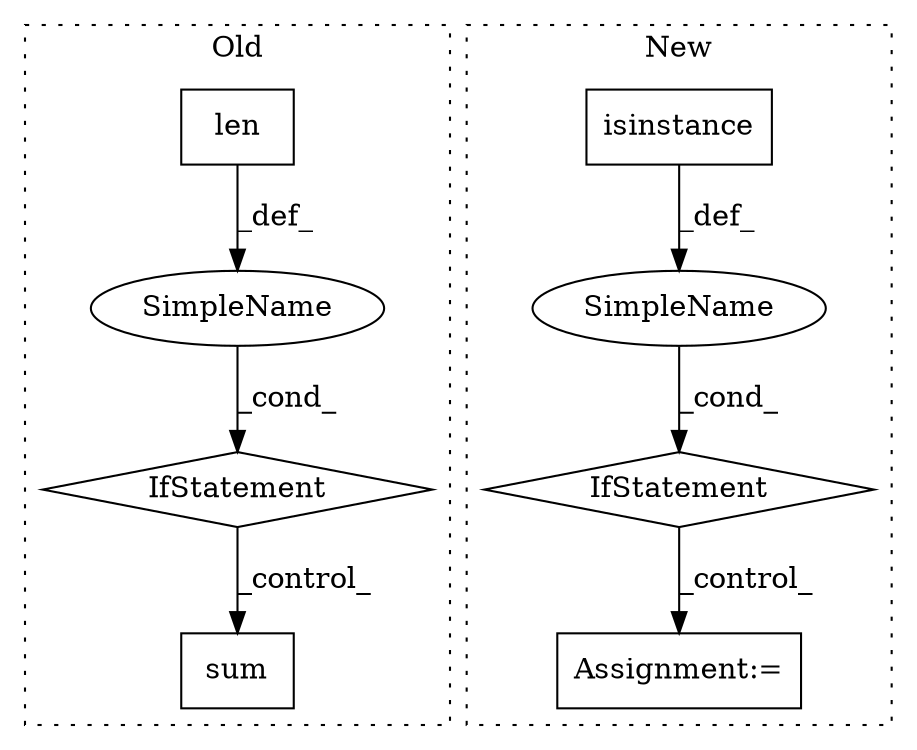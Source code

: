 digraph G {
subgraph cluster0 {
1 [label="sum" a="32" s="2124,2266" l="17,-5" shape="box"];
6 [label="IfStatement" a="25" s="2066,2095" l="4,2" shape="diamond"];
7 [label="SimpleName" a="42" s="" l="" shape="ellipse"];
8 [label="len" a="32" s="2070,2090" l="4,1" shape="box"];
label = "Old";
style="dotted";
}
subgraph cluster1 {
2 [label="isinstance" a="32" s="3575,3594" l="11,1" shape="box"];
3 [label="IfStatement" a="25" s="3571,3595" l="4,2" shape="diamond"];
4 [label="Assignment:=" a="7" s="3657" l="2" shape="box"];
5 [label="SimpleName" a="42" s="" l="" shape="ellipse"];
label = "New";
style="dotted";
}
2 -> 5 [label="_def_"];
3 -> 4 [label="_control_"];
5 -> 3 [label="_cond_"];
6 -> 1 [label="_control_"];
7 -> 6 [label="_cond_"];
8 -> 7 [label="_def_"];
}